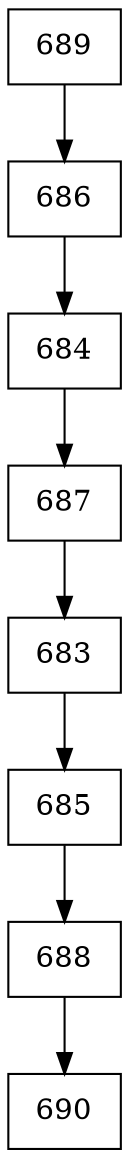 digraph G {
  node [shape=record];
  node0 [label="{689}"];
  node0 -> node1;
  node1 [label="{686}"];
  node1 -> node2;
  node2 [label="{684}"];
  node2 -> node3;
  node3 [label="{687}"];
  node3 -> node4;
  node4 [label="{683}"];
  node4 -> node5;
  node5 [label="{685}"];
  node5 -> node6;
  node6 [label="{688}"];
  node6 -> node7;
  node7 [label="{690}"];
}
